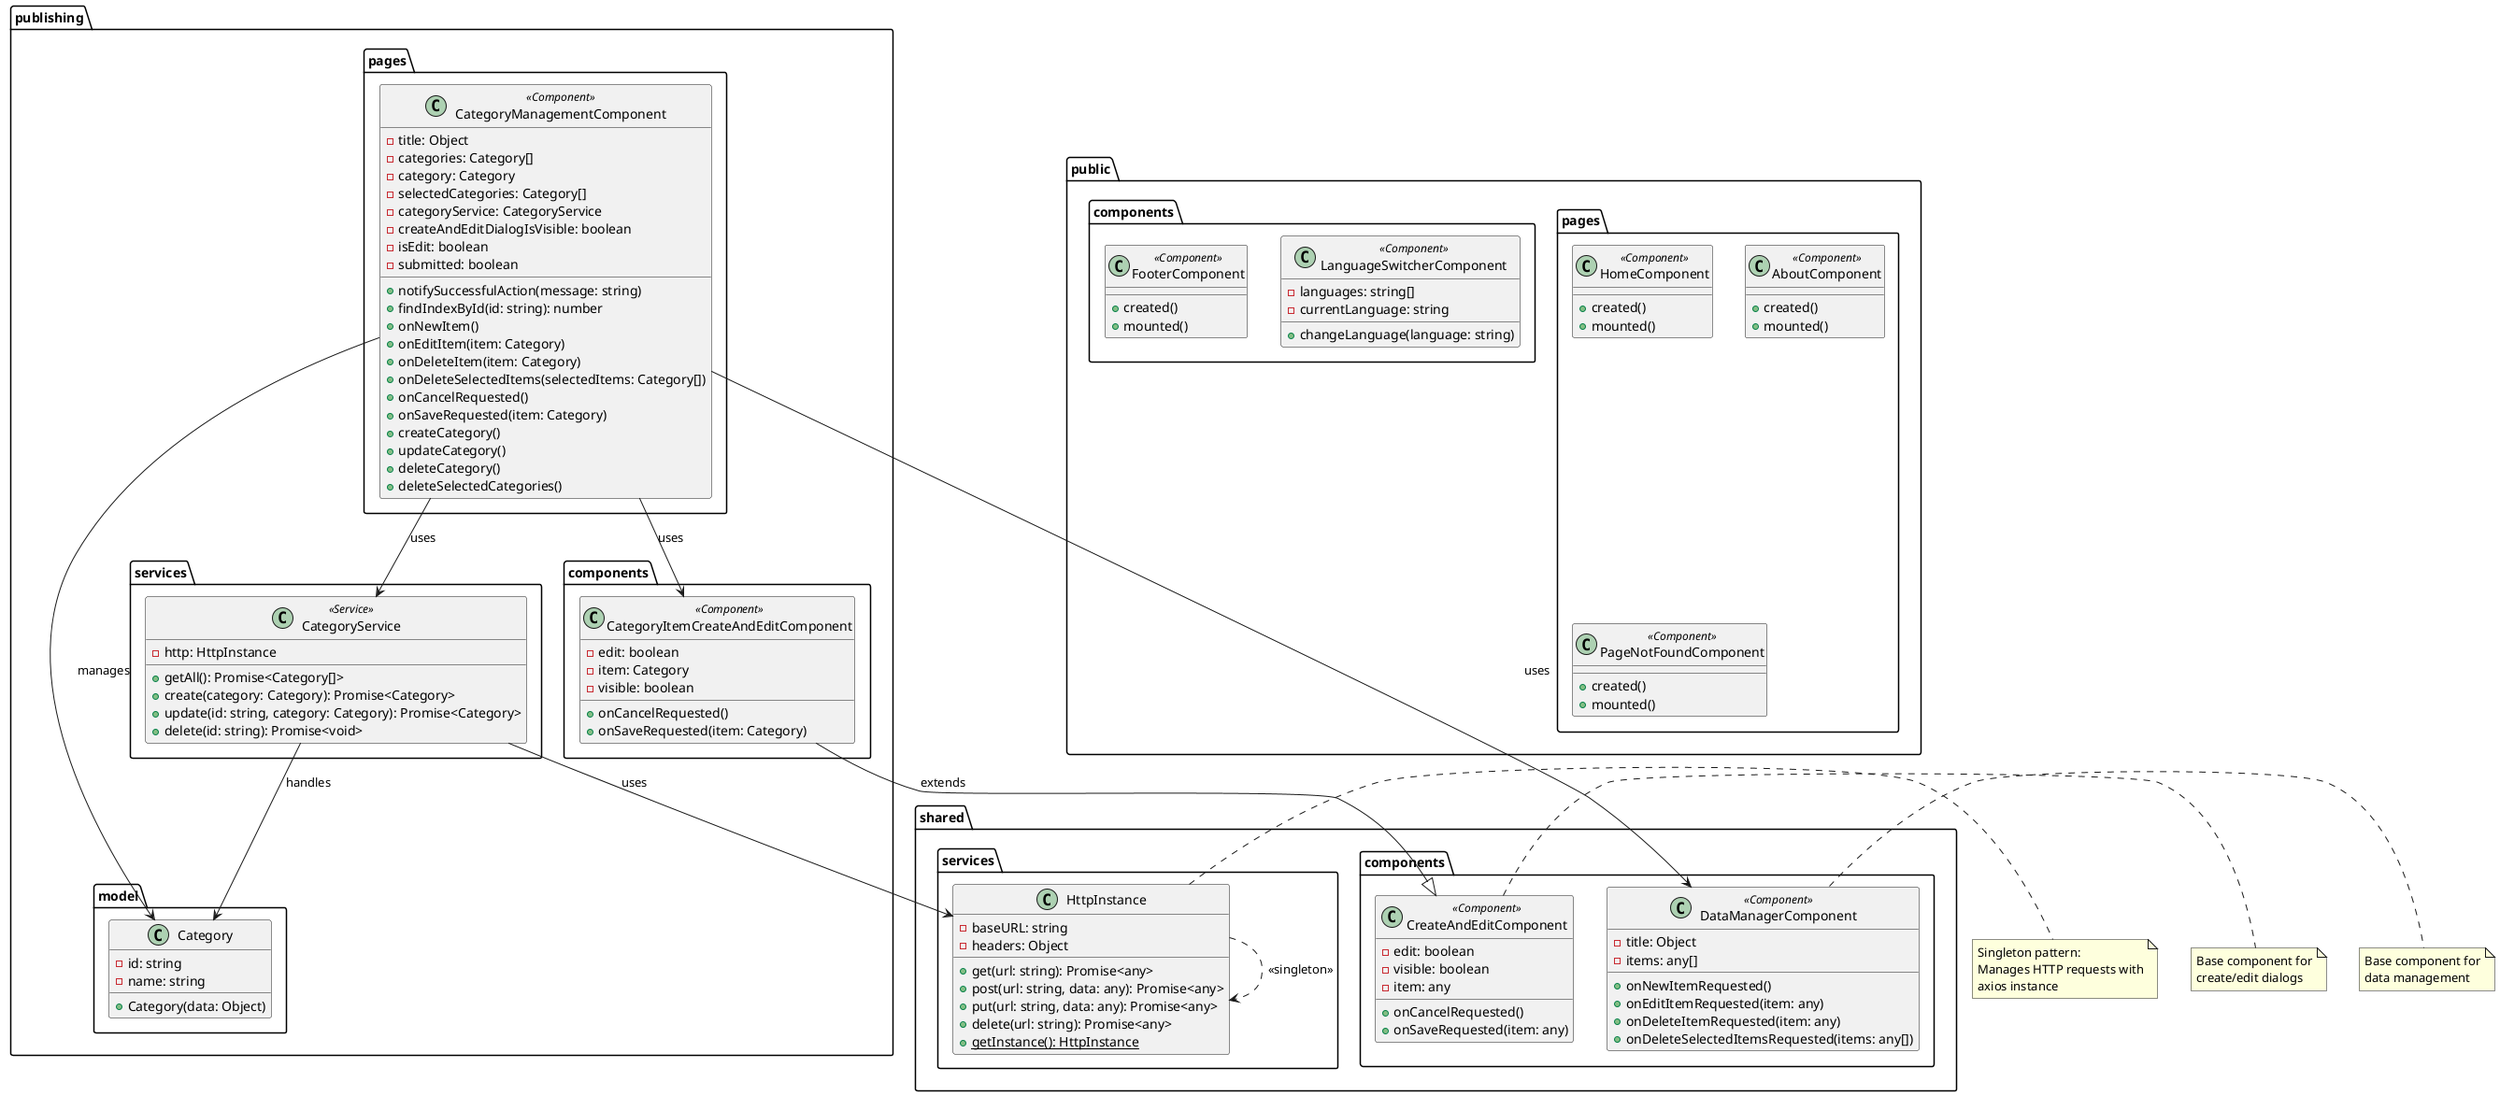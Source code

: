 @startuml

    package "shared" {
        package "services" {
            class HttpInstance {
                - baseURL: string
                - headers: Object
                + get(url: string): Promise<any>
                + post(url: string, data: any): Promise<any>
                + put(url: string, data: any): Promise<any>
                + delete(url: string): Promise<any>
                + {static} getInstance(): HttpInstance
            }
        }
        package "components" {
            class DataManagerComponent <<Component>> {
                - title: Object
                - items: any[]
                + onNewItemRequested()
                + onEditItemRequested(item: any)
                + onDeleteItemRequested(item: any)
                + onDeleteSelectedItemsRequested(items: any[])
            }

            class CreateAndEditComponent <<Component>> {
                - edit: boolean
                - visible: boolean
                - item: any
                + onCancelRequested()
                + onSaveRequested(item: any)
            }
        }
    }

    package "publishing" {
        package "model" {
            class Category {
                - id: string
                - name: string
                + Category(data: Object)
            }
        }

        package "services" {
            class CategoryService <<Service>> {
                - http: HttpInstance
                + getAll(): Promise<Category[]>
                + create(category: Category): Promise<Category>
                + update(id: string, category: Category): Promise<Category>
                + delete(id: string): Promise<void>
            }
        }

        package "components" {
            class CategoryItemCreateAndEditComponent <<Component>> {
                - edit: boolean
                - item: Category
                - visible: boolean
                + onCancelRequested()
                + onSaveRequested(item: Category)
            }
        }

        package "pages" {
            class CategoryManagementComponent <<Component>> {
                - title: Object
                - categories: Category[]
                - category: Category
                - selectedCategories: Category[]
                - categoryService: CategoryService
                - createAndEditDialogIsVisible: boolean
                - isEdit: boolean
                - submitted: boolean
                + notifySuccessfulAction(message: string)
                + findIndexById(id: string): number
                + onNewItem()
                + onEditItem(item: Category)
                + onDeleteItem(item: Category)
                + onDeleteSelectedItems(selectedItems: Category[])
                + onCancelRequested()
                + onSaveRequested(item: Category)
                + createCategory()
                + updateCategory()
                + deleteCategory()
                + deleteSelectedCategories()
            }
        }
    }

    package "public" {
        package "pages" {
            class HomeComponent <<Component>> {
                + created()
                + mounted()
            }

            class AboutComponent <<Component>> {
                + created()
                + mounted()
            }

            class PageNotFoundComponent <<Component>> {
                + created()
                + mounted()
            }
        }
        package "components" {
            class LanguageSwitcherComponent <<Component>> {
                - languages: string[]
                - currentLanguage: string
                + changeLanguage(language: string)
            }
            class FooterComponent <<Component>> {
                + created()
                + mounted()
            }
         }
    }



' Relationships
CategoryManagementComponent --> CategoryService: uses
CategoryManagementComponent --> Category: manages
CategoryManagementComponent --> DataManagerComponent: uses
CategoryManagementComponent --> CategoryItemCreateAndEditComponent: uses
CategoryItemCreateAndEditComponent --|> CreateAndEditComponent: extends
CategoryService --> HttpInstance: uses
CategoryService --> Category: handles
HttpInstance ..> HttpInstance: <<singleton>>

note right of HttpInstance
  Singleton pattern:
  Manages HTTP requests with
  axios instance
end note

note right of CreateAndEditComponent
  Base component for
  create/edit dialogs
end note

note right of DataManagerComponent
  Base component for
  data management
end note

@enduml